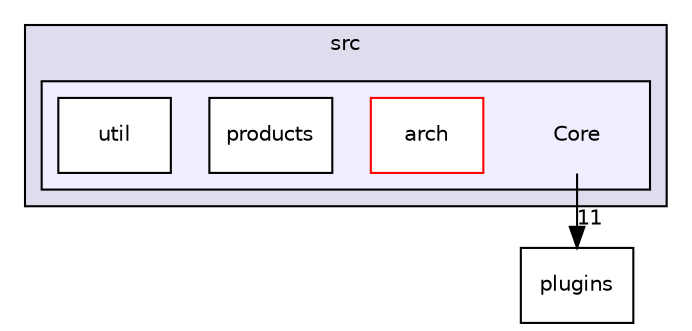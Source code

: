 digraph "include/Eigen/src/Core" {
  compound=true
  node [ fontsize="10", fontname="Helvetica"];
  edge [ labelfontsize="10", labelfontname="Helvetica"];
  subgraph clusterdir_17db75917637b7e81f1284e33243b998 {
    graph [ bgcolor="#ddddee", pencolor="black", label="src" fontname="Helvetica", fontsize="10", URL="dir_17db75917637b7e81f1284e33243b998.html"]
  subgraph clusterdir_7f402a03bdf717cd474b922cdc15d316 {
    graph [ bgcolor="#eeeeff", pencolor="black", label="" URL="dir_7f402a03bdf717cd474b922cdc15d316.html"];
    dir_7f402a03bdf717cd474b922cdc15d316 [shape=plaintext label="Core"];
    dir_49b8c5b2dd9b185b73fd3aeed78053f5 [shape=box label="arch" color="red" fillcolor="white" style="filled" URL="dir_49b8c5b2dd9b185b73fd3aeed78053f5.html"];
    dir_14fdef5c0604a22868ecf5c632eb68b7 [shape=box label="products" color="black" fillcolor="white" style="filled" URL="dir_14fdef5c0604a22868ecf5c632eb68b7.html"];
    dir_f3486a2c35885ab4c71534c3fb72318c [shape=box label="util" color="black" fillcolor="white" style="filled" URL="dir_f3486a2c35885ab4c71534c3fb72318c.html"];
  }
  }
  dir_1c11bc84252bdc78a2ad477f9c3ca039 [shape=box label="plugins" URL="dir_1c11bc84252bdc78a2ad477f9c3ca039.html"];
  dir_7f402a03bdf717cd474b922cdc15d316->dir_1c11bc84252bdc78a2ad477f9c3ca039 [headlabel="11", labeldistance=1.5 headhref="dir_000005_000028.html"];
}
